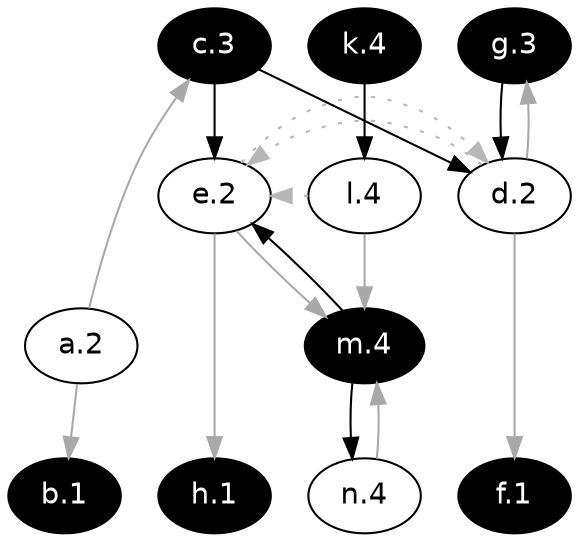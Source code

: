 digraph G {
  rankdir="TB"
  node [shape=oval style=filled fontname=Helvetica fontsize=14]
  node [fillcolor="#ffffff" fontcolor="#000000"] 
       a[label="a.2"] 
       l[label="l.4"] 
       d[label="d.2"] 
       e[label="e.2"] 
       n[label="n.4"]
  node [fillcolor="#000000" fontcolor="#ffffff"] 
       c[label="c.3"] 
       b[label="b.1"] 
       k[label="k.4"] 
       m[label="m.4"] 
       f[label="f.1"] 
       g[label="g.3"] 
       h[label="h.1"]
  edge [dir=forward color="#A9A9A9" style="solid"]
        "a" -> "c" 
        "a" -> "b" 
        "l" -> "m" 
        "e" -> "m" 
        "d" -> "f" 
        "d" -> "g" 
        "e" -> "h" 
        "n" -> "m" 
  edge [dir=forward color="#000000" style="solid"]
        "k" -> "l" 
        "c" -> "d" 
        "c" -> "e" 
        "m" -> "e" 
        "g" -> "d" 
        "m" -> "n" 
  edge [dir=forward color="#b7b7b7" style="dotted" constraint=false]
        "l" -> "e" 
        "d" -> "e" 
        "e" -> "d" 

  {rank = max; b; f; h}
  {rank = min; c; g}
}